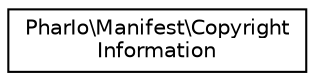 digraph "Graphical Class Hierarchy"
{
  edge [fontname="Helvetica",fontsize="10",labelfontname="Helvetica",labelfontsize="10"];
  node [fontname="Helvetica",fontsize="10",shape=record];
  rankdir="LR";
  Node0 [label="PharIo\\Manifest\\Copyright\lInformation",height=0.2,width=0.4,color="black", fillcolor="white", style="filled",URL="$classPharIo_1_1Manifest_1_1CopyrightInformation.html"];
}
